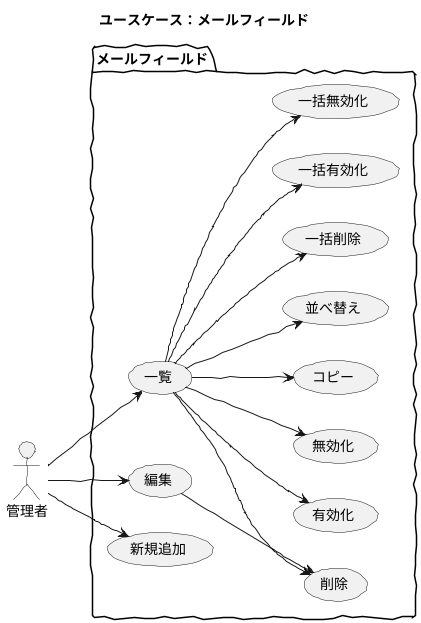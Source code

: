 @startuml

skinparam handwritten true
skinparam backgroundColor white

title ユースケース：メールフィールド

actor 管理者

package メールフィールド {
	left to right direction
	管理者 -down-> (一覧)
	(一覧) -down-> (有効化)
	(一覧) -down-> (無効化)
	(一覧) -down-> (コピー)
	(一覧) -down-> (削除)
	(一覧) -down-> (並べ替え)
	(一覧) -down-> (一括削除)
	(一覧) -down-> (一括有効化)
	(一覧) -down-> (一括無効化)
	管理者 -down-> (編集)
	管理者 -down-> (新規追加)
	(編集) -down-> (削除)
}

@enduml
